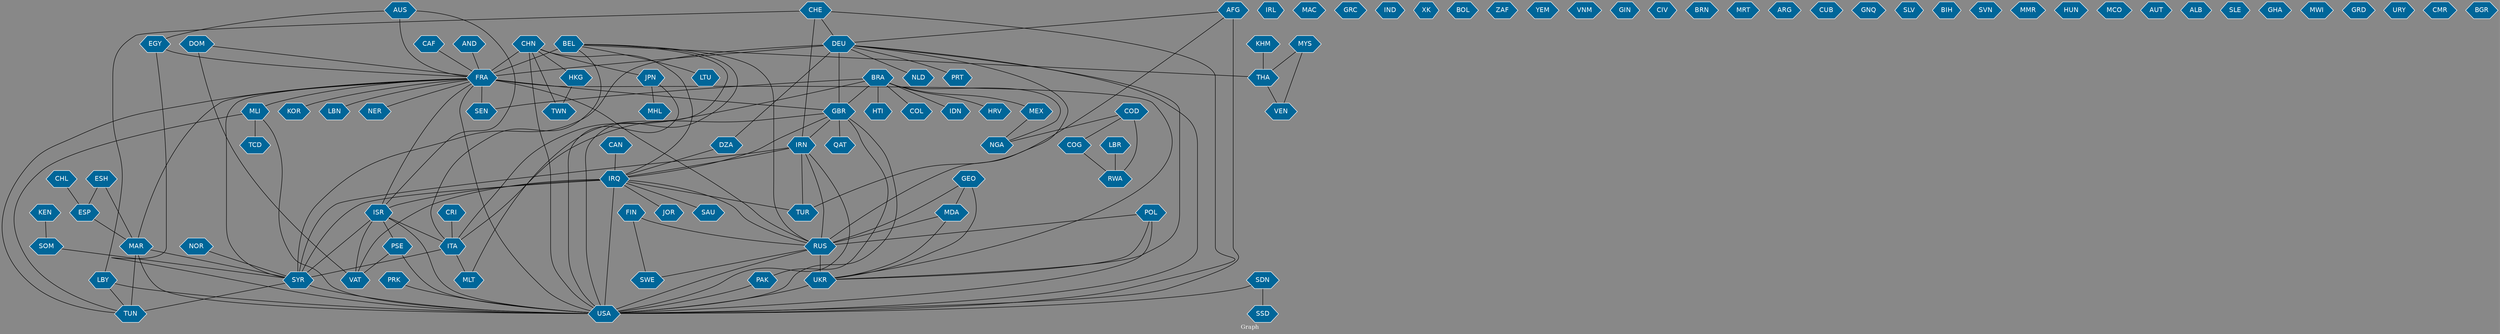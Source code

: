 // Countries together in item graph
graph {
	graph [bgcolor="#888888" fontcolor=white fontsize=12 label="Graph" outputorder=edgesfirst overlap=prism]
	node [color=white fillcolor="#006699" fontcolor=white fontname=Helvetica shape=hexagon style=filled]
	edge [arrowhead=open color=black fontcolor=white fontname=Courier fontsize=12]
		ISR [label=ISR]
		PSE [label=PSE]
		UKR [label=UKR]
		IRQ [label=IRQ]
		FRA [label=FRA]
		PAK [label=PAK]
		EGY [label=EGY]
		RUS [label=RUS]
		NLD [label=NLD]
		IRN [label=IRN]
		USA [label=USA]
		COL [label=COL]
		MEX [label=MEX]
		PRT [label=PRT]
		BRA [label=BRA]
		JPN [label=JPN]
		SYR [label=SYR]
		MAR [label=MAR]
		IRL [label=IRL]
		VAT [label=VAT]
		NGA [label=NGA]
		SDN [label=SDN]
		KOR [label=KOR]
		AFG [label=AFG]
		ESP [label=ESP]
		CHE [label=CHE]
		GBR [label=GBR]
		MAC [label=MAC]
		MLI [label=MLI]
		DEU [label=DEU]
		GRC [label=GRC]
		PRK [label=PRK]
		NOR [label=NOR]
		CHN [label=CHN]
		IND [label=IND]
		ITA [label=ITA]
		KEN [label=KEN]
		LBY [label=LBY]
		XK [label=XK]
		SEN [label=SEN]
		BOL [label=BOL]
		ZAF [label=ZAF]
		BEL [label=BEL]
		YEM [label=YEM]
		VNM [label=VNM]
		AND [label=AND]
		TUN [label=TUN]
		GIN [label=GIN]
		DZA [label=DZA]
		SOM [label=SOM]
		QAT [label=QAT]
		TUR [label=TUR]
		LTU [label=LTU]
		CAN [label=CAN]
		CAF [label=CAF]
		CIV [label=CIV]
		BRN [label=BRN]
		AUS [label=AUS]
		MRT [label=MRT]
		ARG [label=ARG]
		COD [label=COD]
		ESH [label=ESH]
		RWA [label=RWA]
		DOM [label=DOM]
		CUB [label=CUB]
		THA [label=THA]
		MDA [label=MDA]
		GEO [label=GEO]
		SWE [label=SWE]
		SSD [label=SSD]
		IDN [label=IDN]
		HRV [label=HRV]
		LBR [label=LBR]
		GNQ [label=GNQ]
		KHM [label=KHM]
		SLV [label=SLV]
		COG [label=COG]
		BIH [label=BIH]
		SVN [label=SVN]
		MYS [label=MYS]
		MMR [label=MMR]
		VEN [label=VEN]
		HUN [label=HUN]
		LBN [label=LBN]
		MCO [label=MCO]
		AUT [label=AUT]
		TCD [label=TCD]
		CRI [label=CRI]
		POL [label=POL]
		ALB [label=ALB]
		SLE [label=SLE]
		NER [label=NER]
		MHL [label=MHL]
		TWN [label=TWN]
		HKG [label=HKG]
		GHA [label=GHA]
		MLT [label=MLT]
		MWI [label=MWI]
		JOR [label=JOR]
		GRD [label=GRD]
		CHL [label=CHL]
		FIN [label=FIN]
		URY [label=URY]
		SAU [label=SAU]
		HTI [label=HTI]
		CMR [label=CMR]
		BGR [label=BGR]
			GBR -- IRN [weight=1]
			BRA -- HRV [weight=1]
			CAF -- FRA [weight=2]
			FRA -- SEN [weight=2]
			CHN -- IRQ [weight=1]
			FIN -- SWE [weight=1]
			GEO -- MDA [weight=4]
			LBY -- TUN [weight=1]
			BRA -- HTI [weight=1]
			NOR -- SYR [weight=1]
			FRA -- MAR [weight=1]
			ESH -- MAR [weight=3]
			DEU -- GBR [weight=4]
			AFG -- USA [weight=5]
			AUS -- FRA [weight=1]
			CHE -- USA [weight=2]
			PSE -- VAT [weight=2]
			MLI -- TUN [weight=1]
			HKG -- TWN [weight=1]
			BEL -- FRA [weight=16]
			LBY -- USA [weight=2]
			COG -- RWA [weight=2]
			BEL -- THA [weight=1]
			SDN -- SSD [weight=4]
			ITA -- MLT [weight=2]
			FRA -- MLI [weight=2]
			PRK -- USA [weight=3]
			DEU -- SYR [weight=1]
			JPN -- MHL [weight=1]
			CHE -- LBY [weight=1]
			AUS -- ISR [weight=1]
			EGY -- FRA [weight=1]
			AFG -- DEU [weight=1]
			MYS -- THA [weight=1]
			BEL -- USA [weight=5]
			COD -- RWA [weight=2]
			JPN -- USA [weight=1]
			BRA -- MEX [weight=1]
			CHN -- USA [weight=5]
			FRA -- NER [weight=1]
			BRA -- GBR [weight=2]
			CHN -- TWN [weight=1]
			MLI -- TCD [weight=2]
			ISR -- VAT [weight=5]
			IRQ -- RUS [weight=3]
			GBR -- PAK [weight=1]
			EGY -- USA [weight=2]
			BEL -- LTU [weight=2]
			GBR -- QAT [weight=2]
			CHL -- ESP [weight=1]
			CHN -- JPN [weight=2]
			CHE -- DEU [weight=1]
			UKR -- USA [weight=11]
			PSE -- USA [weight=2]
			IRQ -- SAU [weight=1]
			IRQ -- SYR [weight=15]
			BRA -- SEN [weight=1]
			MAR -- SYR [weight=2]
			ISR -- USA [weight=2]
			MEX -- NGA [weight=1]
			MAR -- TUN [weight=2]
			KEN -- SOM [weight=2]
			IRN -- SYR [weight=1]
			POL -- USA [weight=4]
			GBR -- IRQ [weight=1]
			MLI -- USA [weight=1]
			FRA -- KOR [weight=1]
			IRN -- RUS [weight=1]
			FRA -- USA [weight=13]
			DEU -- FRA [weight=8]
			ISR -- PSE [weight=51]
			FRA -- GBR [weight=2]
			PAK -- USA [weight=4]
			IRQ -- ISR [weight=1]
			IRN -- IRQ [weight=16]
			BRA -- NGA [weight=1]
			ITA -- SYR [weight=1]
			CHN -- FRA [weight=3]
			BRA -- ITA [weight=1]
			AUS -- EGY [weight=1]
			DEU -- PRT [weight=2]
			BEL -- ITA [weight=1]
			ISR -- ITA [weight=1]
			KHM -- THA [weight=2]
			MYS -- VEN [weight=1]
			COD -- NGA [weight=1]
			DEU -- RUS [weight=2]
			CHE -- IRN [weight=2]
			THA -- VEN [weight=1]
			FRA -- SYR [weight=5]
			IRQ -- JOR [weight=3]
			RUS -- UKR [weight=98]
			FRA -- RUS [weight=10]
			IRN -- USA [weight=22]
			GEO -- UKR [weight=4]
			IRN -- TUR [weight=2]
			POL -- RUS [weight=1]
			FRA -- LBN [weight=2]
			LBR -- RWA [weight=1]
			DEU -- NLD [weight=1]
			GBR -- USA [weight=2]
			BEL -- MLT [weight=1]
			SDN -- USA [weight=4]
			GEO -- RUS [weight=1]
			SYR -- USA [weight=6]
			DEU -- UKR [weight=3]
			SYR -- TUN [weight=2]
			ISR -- SYR [weight=3]
			MAR -- USA [weight=3]
			IRQ -- USA [weight=62]
			AND -- FRA [weight=1]
			BRA -- COL [weight=2]
			DOM -- VAT [weight=2]
			BRA -- IDN [weight=2]
			DZA -- IRQ [weight=1]
			SOM -- SYR [weight=1]
			MDA -- RUS [weight=2]
			AFG -- TUR [weight=1]
			RUS -- USA [weight=18]
			DEU -- USA [weight=5]
			BEL -- RUS [weight=1]
			GBR -- ITA [weight=1]
			FIN -- RUS [weight=1]
			DOM -- FRA [weight=1]
			MDA -- UKR [weight=5]
			ESP -- MAR [weight=1]
			POL -- UKR [weight=3]
			ESH -- ESP [weight=1]
			FRA -- ISR [weight=2]
			CAN -- IRQ [weight=1]
			COD -- COG [weight=1]
			RUS -- SWE [weight=1]
			IRQ -- TUR [weight=4]
			FRA -- UKR [weight=6]
			FRA -- TUN [weight=1]
			IRQ -- VAT [weight=1]
			CHN -- HKG [weight=1]
			CRI -- ITA [weight=1]
			DEU -- DZA [weight=1]
}